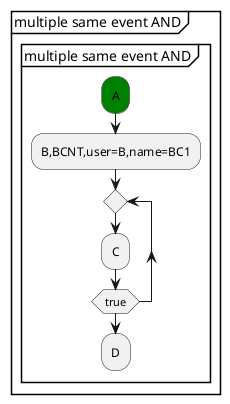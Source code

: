 @startuml
partition "multiple same event AND" {
    group "multiple same event AND"
        #green:A;
        :B,BCNT,user=B,name=BC1;
        repeat
        :C;
        repeat while (true)
        :D;
    end group
}
@enduml